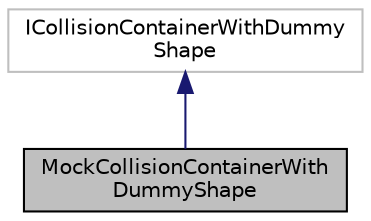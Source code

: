 digraph "MockCollisionContainerWithDummyShape"
{
 // LATEX_PDF_SIZE
  edge [fontname="Helvetica",fontsize="10",labelfontname="Helvetica",labelfontsize="10"];
  node [fontname="Helvetica",fontsize="10",shape=record];
  Node1 [label="MockCollisionContainerWith\lDummyShape",height=0.2,width=0.4,color="black", fillcolor="grey75", style="filled", fontcolor="black",tooltip=" "];
  Node2 -> Node1 [dir="back",color="midnightblue",fontsize="10",style="solid",fontname="Helvetica"];
  Node2 [label="ICollisionContainerWithDummy\lShape",height=0.2,width=0.4,color="grey75", fillcolor="white", style="filled",URL="$struct_i_collision_container.html",tooltip=" "];
}
